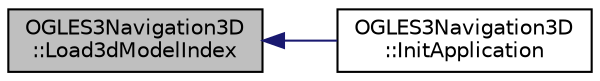 digraph "OGLES3Navigation3D::Load3dModelIndex"
{
  edge [fontname="Helvetica",fontsize="10",labelfontname="Helvetica",labelfontsize="10"];
  node [fontname="Helvetica",fontsize="10",shape=record];
  rankdir="LR";
  Node1 [label="OGLES3Navigation3D\l::Load3dModelIndex",height=0.2,width=0.4,color="black", fillcolor="grey75", style="filled", fontcolor="black"];
  Node1 -> Node2 [dir="back",color="midnightblue",fontsize="10",style="solid",fontname="Helvetica"];
  Node2 [label="OGLES3Navigation3D\l::InitApplication",height=0.2,width=0.4,color="black", fillcolor="white", style="filled",URL="$class_o_g_l_e_s3_navigation3_d.html#ac66ab3a2968012e92bbe5aee00a88632"];
}
